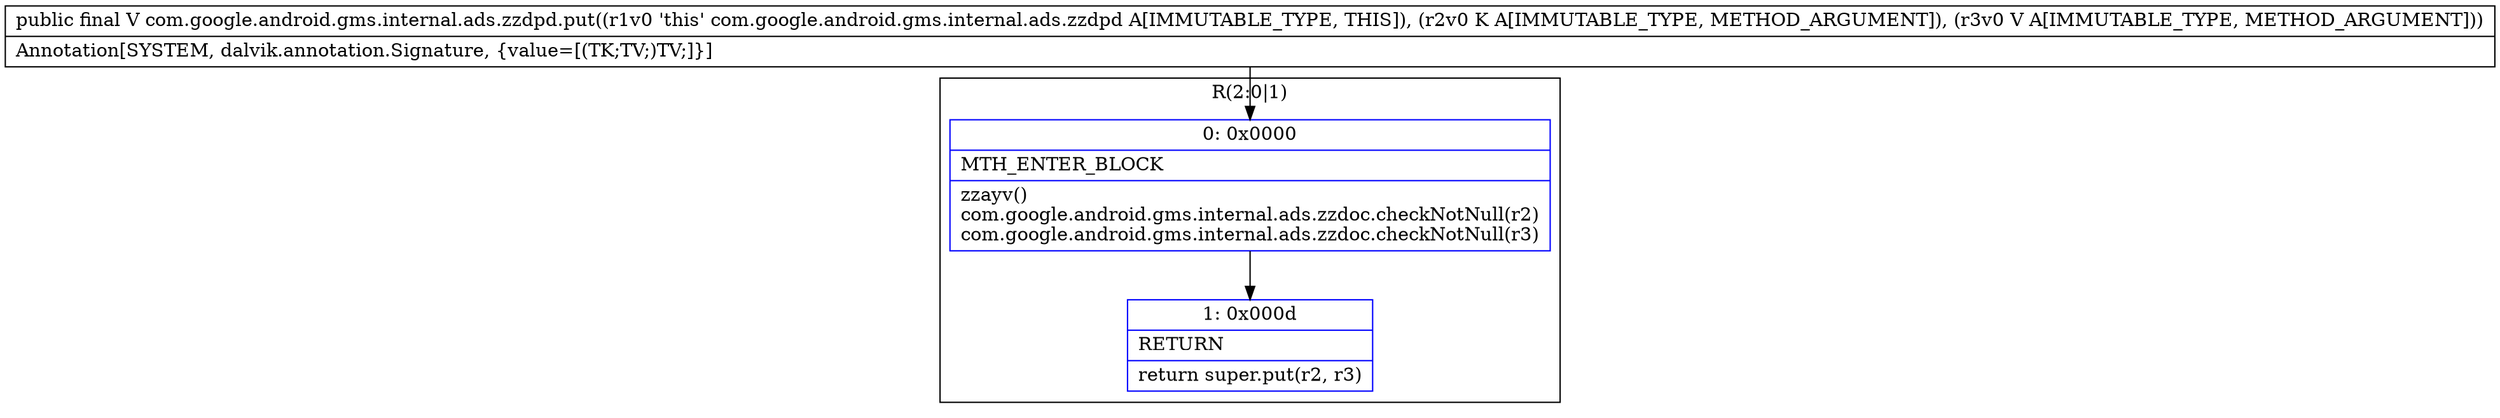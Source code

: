 digraph "CFG forcom.google.android.gms.internal.ads.zzdpd.put(Ljava\/lang\/Object;Ljava\/lang\/Object;)Ljava\/lang\/Object;" {
subgraph cluster_Region_1097344155 {
label = "R(2:0|1)";
node [shape=record,color=blue];
Node_0 [shape=record,label="{0\:\ 0x0000|MTH_ENTER_BLOCK\l|zzayv()\lcom.google.android.gms.internal.ads.zzdoc.checkNotNull(r2)\lcom.google.android.gms.internal.ads.zzdoc.checkNotNull(r3)\l}"];
Node_1 [shape=record,label="{1\:\ 0x000d|RETURN\l|return super.put(r2, r3)\l}"];
}
MethodNode[shape=record,label="{public final V com.google.android.gms.internal.ads.zzdpd.put((r1v0 'this' com.google.android.gms.internal.ads.zzdpd A[IMMUTABLE_TYPE, THIS]), (r2v0 K A[IMMUTABLE_TYPE, METHOD_ARGUMENT]), (r3v0 V A[IMMUTABLE_TYPE, METHOD_ARGUMENT]))  | Annotation[SYSTEM, dalvik.annotation.Signature, \{value=[(TK;TV;)TV;]\}]\l}"];
MethodNode -> Node_0;
Node_0 -> Node_1;
}

